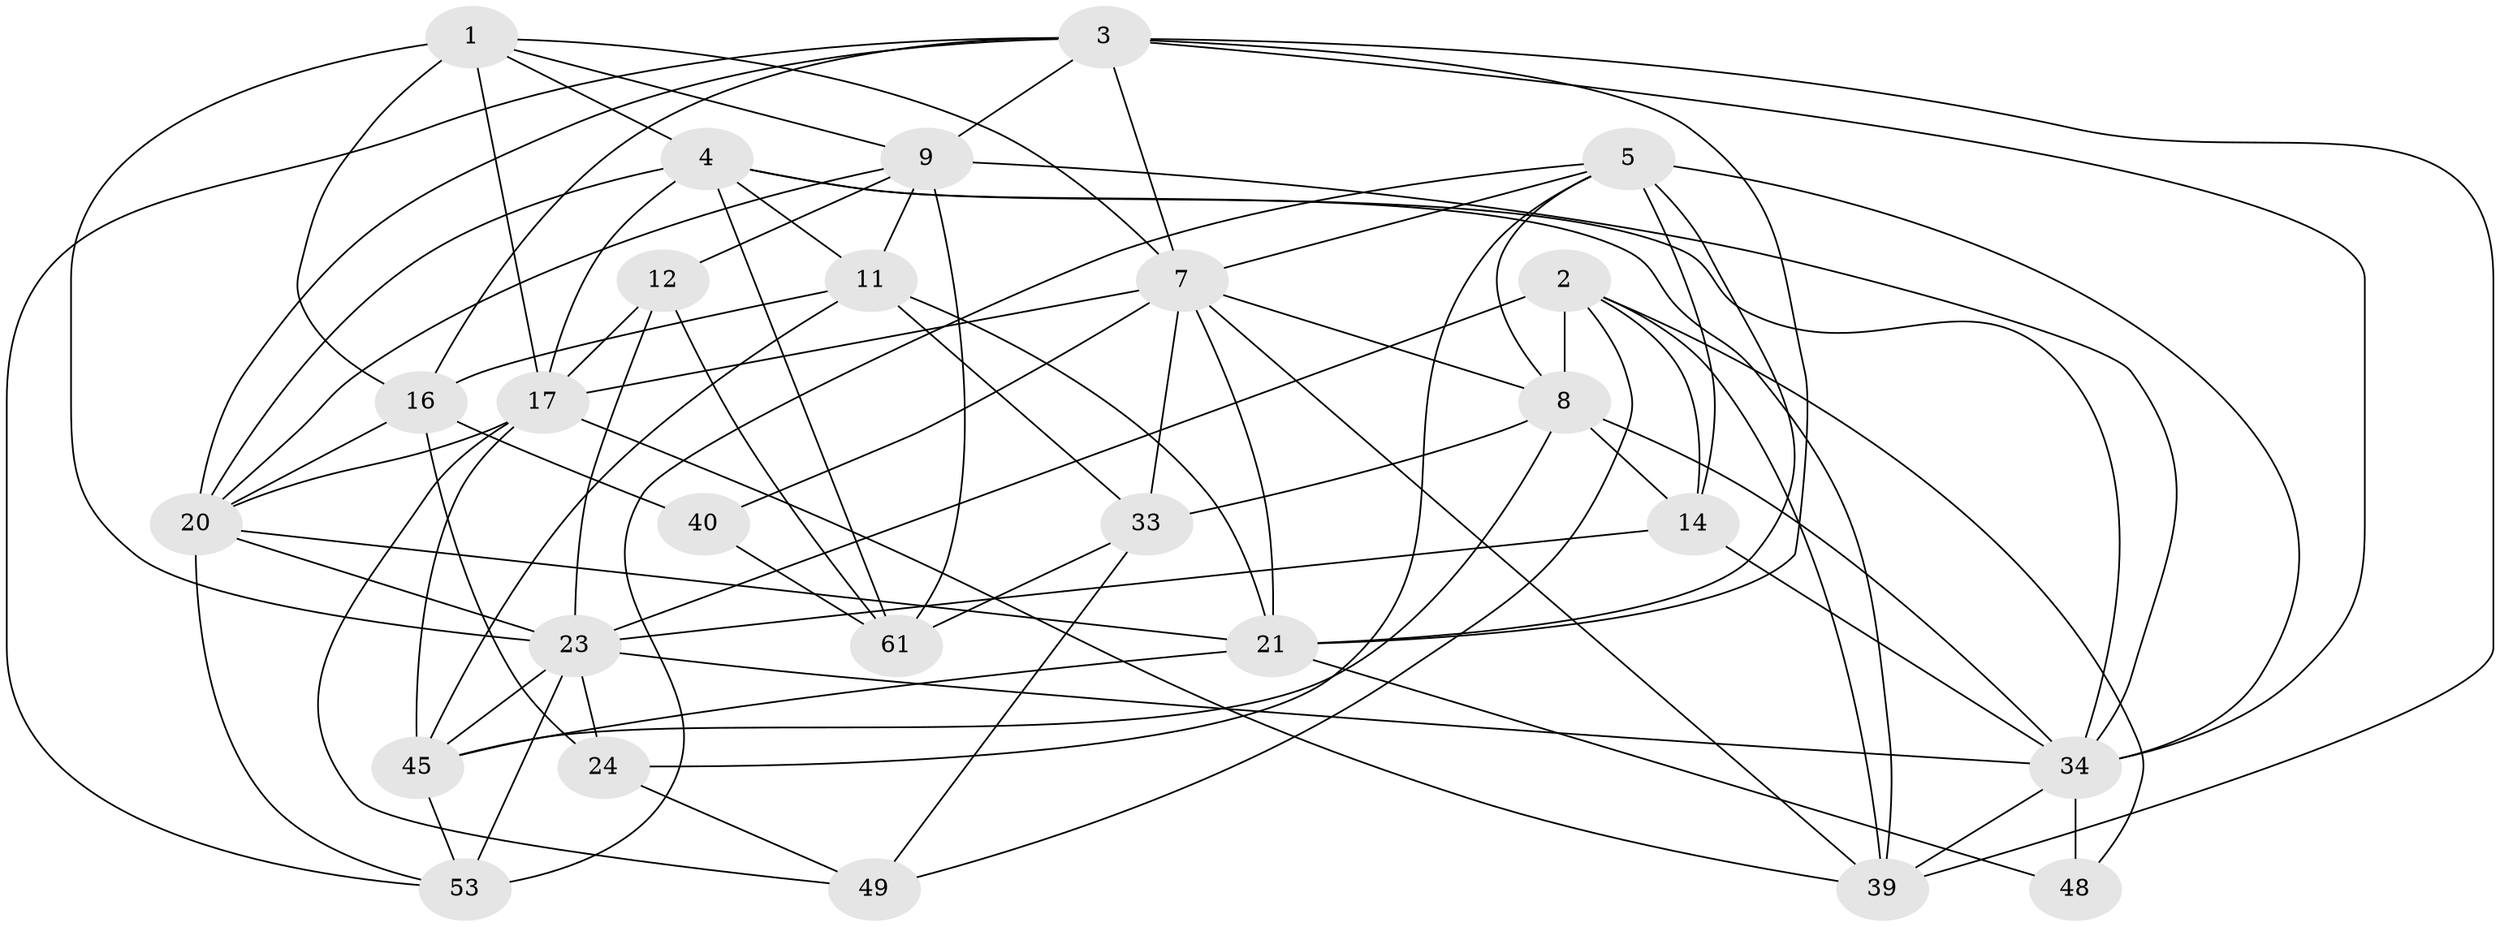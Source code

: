 // original degree distribution, {4: 1.0}
// Generated by graph-tools (version 1.1) at 2025/20/03/04/25 18:20:54]
// undirected, 26 vertices, 80 edges
graph export_dot {
graph [start="1"]
  node [color=gray90,style=filled];
  1 [super="+25"];
  2 [super="+15"];
  3 [super="+22+13"];
  4 [super="+6+36"];
  5 [super="+10+31"];
  7 [super="+19+29+59"];
  8 [super="+50+27"];
  9 [super="+26"];
  11 [super="+62"];
  12;
  14 [super="+37"];
  16 [super="+18+32+41"];
  17 [super="+42+38"];
  20 [super="+30+66"];
  21 [super="+28"];
  23 [super="+58+47+51"];
  24;
  33 [super="+56"];
  34 [super="+44+46+54"];
  39 [super="+65"];
  40;
  45 [super="+64"];
  48;
  49;
  53 [super="+60"];
  61 [super="+63"];
  1 -- 23;
  1 -- 7;
  1 -- 17;
  1 -- 4;
  1 -- 9;
  1 -- 16;
  2 -- 14;
  2 -- 48;
  2 -- 49;
  2 -- 8;
  2 -- 39;
  2 -- 23;
  3 -- 20;
  3 -- 21;
  3 -- 9 [weight=2];
  3 -- 34;
  3 -- 16;
  3 -- 53;
  3 -- 39;
  3 -- 7 [weight=2];
  4 -- 11;
  4 -- 61;
  4 -- 17;
  4 -- 34;
  4 -- 20 [weight=2];
  4 -- 39;
  5 -- 14;
  5 -- 21 [weight=2];
  5 -- 8;
  5 -- 24;
  5 -- 53;
  5 -- 7;
  5 -- 34;
  7 -- 33;
  7 -- 39;
  7 -- 21;
  7 -- 40;
  7 -- 8;
  7 -- 17;
  8 -- 34;
  8 -- 33;
  8 -- 14 [weight=2];
  8 -- 45;
  9 -- 11;
  9 -- 34;
  9 -- 12;
  9 -- 61;
  9 -- 20;
  11 -- 33;
  11 -- 21;
  11 -- 16;
  11 -- 45;
  12 -- 23;
  12 -- 61;
  12 -- 17;
  14 -- 34;
  14 -- 23;
  16 -- 24;
  16 -- 40 [weight=2];
  16 -- 20 [weight=2];
  17 -- 39;
  17 -- 45;
  17 -- 20;
  17 -- 49;
  20 -- 23;
  20 -- 21;
  20 -- 53;
  21 -- 45;
  21 -- 48;
  23 -- 24;
  23 -- 34;
  23 -- 53 [weight=2];
  23 -- 45;
  24 -- 49;
  33 -- 61 [weight=2];
  33 -- 49;
  34 -- 48 [weight=2];
  34 -- 39;
  40 -- 61;
  45 -- 53;
}
